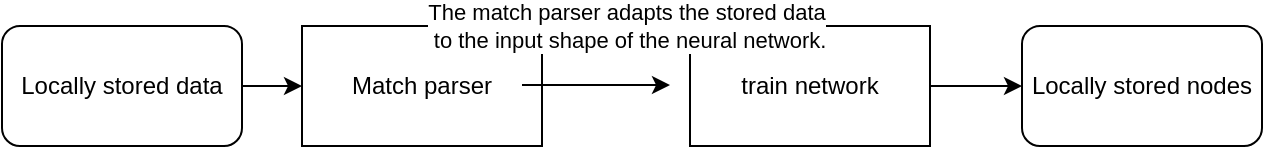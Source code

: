 <mxfile version="13.7.9" type="device"><diagram id="ogjEcoVRTouicSfjefm_" name="Page-1"><mxGraphModel dx="692" dy="1731" grid="1" gridSize="10" guides="1" tooltips="1" connect="1" arrows="1" fold="1" page="1" pageScale="1" pageWidth="827" pageHeight="1169" math="0" shadow="0"><root><mxCell id="0"/><mxCell id="1" parent="0"/><mxCell id="XBUW-NRWQ7CchL9XHzS8-3" style="edgeStyle=orthogonalEdgeStyle;rounded=0;orthogonalLoop=1;jettySize=auto;html=1;exitX=1;exitY=0.5;exitDx=0;exitDy=0;entryX=0;entryY=0.5;entryDx=0;entryDy=0;" parent="1" source="XBUW-NRWQ7CchL9XHzS8-1" target="XBUW-NRWQ7CchL9XHzS8-2" edge="1"><mxGeometry relative="1" as="geometry"/></mxCell><mxCell id="XBUW-NRWQ7CchL9XHzS8-1" value="Locally stored data" style="rounded=1;whiteSpace=wrap;html=1;" parent="1" vertex="1"><mxGeometry x="70" y="170" width="120" height="60" as="geometry"/></mxCell><mxCell id="XBUW-NRWQ7CchL9XHzS8-2" value="Match parser" style="rounded=0;whiteSpace=wrap;html=1;" parent="1" vertex="1"><mxGeometry x="220" y="170" width="120" height="60" as="geometry"/></mxCell><mxCell id="XBUW-NRWQ7CchL9XHzS8-7" style="edgeStyle=orthogonalEdgeStyle;rounded=0;orthogonalLoop=1;jettySize=auto;html=1;exitX=1;exitY=0.5;exitDx=0;exitDy=0;entryX=0;entryY=0.5;entryDx=0;entryDy=0;" parent="1" source="XBUW-NRWQ7CchL9XHzS8-4" edge="1"><mxGeometry relative="1" as="geometry"><mxPoint x="580" y="200" as="targetPoint"/></mxGeometry></mxCell><mxCell id="XBUW-NRWQ7CchL9XHzS8-4" value="train network" style="rounded=0;whiteSpace=wrap;html=1;" parent="1" vertex="1"><mxGeometry x="414" y="170" width="120" height="60" as="geometry"/></mxCell><mxCell id="XBUW-NRWQ7CchL9XHzS8-6" value="Locally stored nodes" style="rounded=1;whiteSpace=wrap;html=1;" parent="1" vertex="1"><mxGeometry x="580" y="170" width="120" height="60" as="geometry"/></mxCell><mxCell id="XBUW-NRWQ7CchL9XHzS8-5" style="edgeStyle=orthogonalEdgeStyle;rounded=0;orthogonalLoop=1;jettySize=auto;html=1;exitX=1;exitY=0.5;exitDx=0;exitDy=0;entryX=0;entryY=0.5;entryDx=0;entryDy=0;" parent="1" edge="1"><mxGeometry relative="1" as="geometry"><mxPoint x="330" y="199.5" as="sourcePoint"/><mxPoint x="404" y="199.5" as="targetPoint"/></mxGeometry></mxCell><mxCell id="XBUW-NRWQ7CchL9XHzS8-8" value="The match parser adapts the stored data&lt;br&gt;&amp;nbsp;to the input shape of the neural network." style="edgeLabel;html=1;align=center;verticalAlign=middle;resizable=0;points=[];" parent="XBUW-NRWQ7CchL9XHzS8-5" vertex="1" connectable="0"><mxGeometry x="-0.004" relative="1" as="geometry"><mxPoint x="15" y="-30" as="offset"/></mxGeometry></mxCell></root></mxGraphModel></diagram></mxfile>